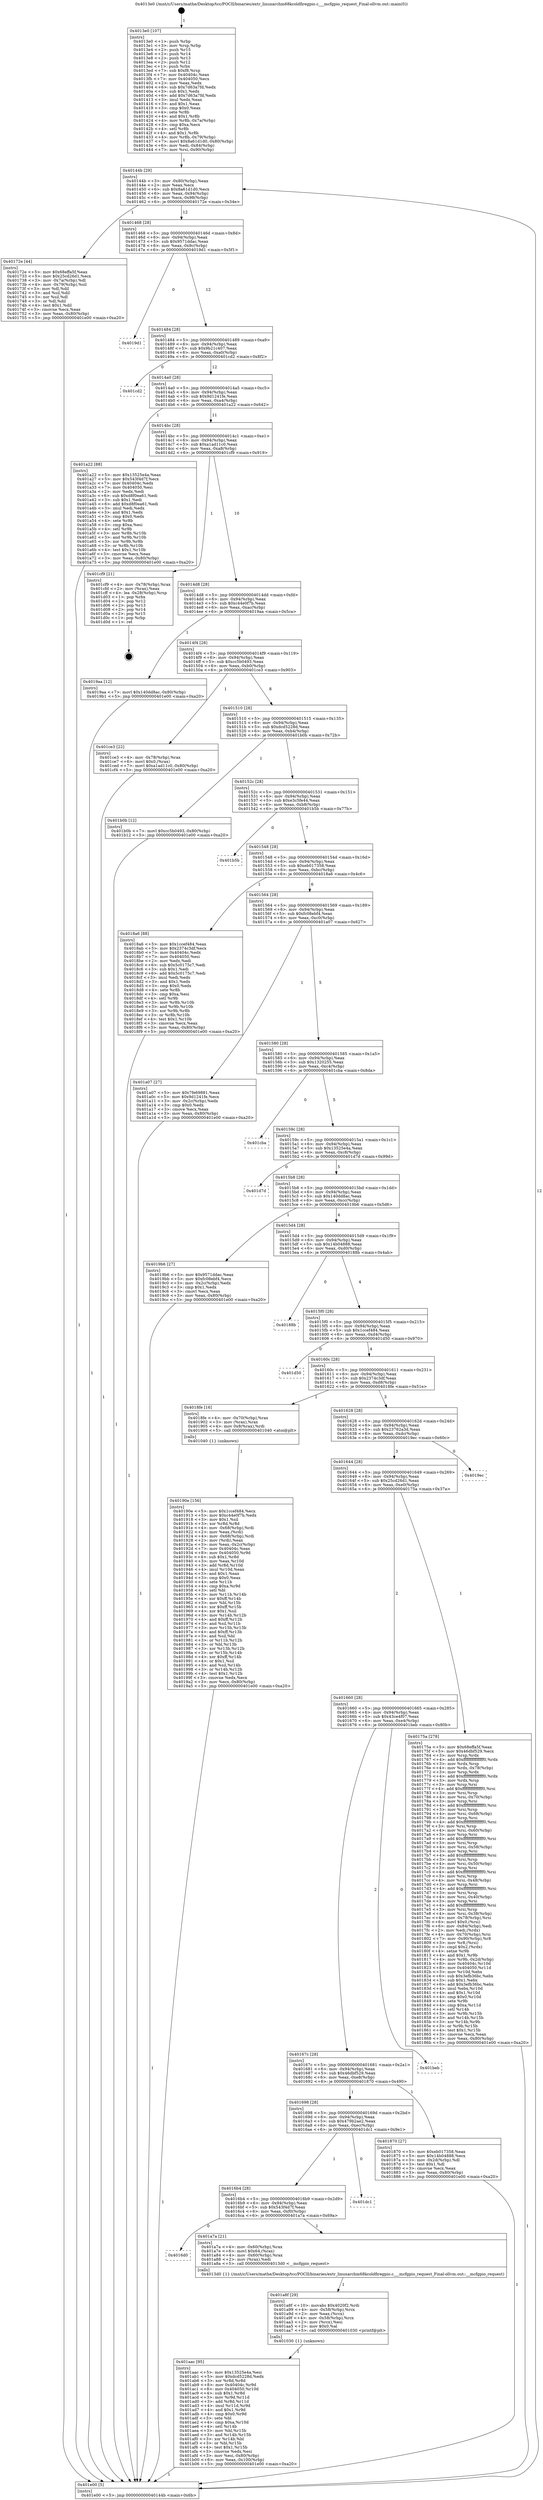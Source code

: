digraph "0x4013e0" {
  label = "0x4013e0 (/mnt/c/Users/mathe/Desktop/tcc/POCII/binaries/extr_linuxarchm68kcoldfiregpio.c___mcfgpio_request_Final-ollvm.out::main(0))"
  labelloc = "t"
  node[shape=record]

  Entry [label="",width=0.3,height=0.3,shape=circle,fillcolor=black,style=filled]
  "0x40144b" [label="{
     0x40144b [29]\l
     | [instrs]\l
     &nbsp;&nbsp;0x40144b \<+3\>: mov -0x80(%rbp),%eax\l
     &nbsp;&nbsp;0x40144e \<+2\>: mov %eax,%ecx\l
     &nbsp;&nbsp;0x401450 \<+6\>: sub $0x8a61d1d0,%ecx\l
     &nbsp;&nbsp;0x401456 \<+6\>: mov %eax,-0x94(%rbp)\l
     &nbsp;&nbsp;0x40145c \<+6\>: mov %ecx,-0x98(%rbp)\l
     &nbsp;&nbsp;0x401462 \<+6\>: je 000000000040172e \<main+0x34e\>\l
  }"]
  "0x40172e" [label="{
     0x40172e [44]\l
     | [instrs]\l
     &nbsp;&nbsp;0x40172e \<+5\>: mov $0x68effa5f,%eax\l
     &nbsp;&nbsp;0x401733 \<+5\>: mov $0x25cd26d1,%ecx\l
     &nbsp;&nbsp;0x401738 \<+3\>: mov -0x7a(%rbp),%dl\l
     &nbsp;&nbsp;0x40173b \<+4\>: mov -0x79(%rbp),%sil\l
     &nbsp;&nbsp;0x40173f \<+3\>: mov %dl,%dil\l
     &nbsp;&nbsp;0x401742 \<+3\>: and %sil,%dil\l
     &nbsp;&nbsp;0x401745 \<+3\>: xor %sil,%dl\l
     &nbsp;&nbsp;0x401748 \<+3\>: or %dl,%dil\l
     &nbsp;&nbsp;0x40174b \<+4\>: test $0x1,%dil\l
     &nbsp;&nbsp;0x40174f \<+3\>: cmovne %ecx,%eax\l
     &nbsp;&nbsp;0x401752 \<+3\>: mov %eax,-0x80(%rbp)\l
     &nbsp;&nbsp;0x401755 \<+5\>: jmp 0000000000401e00 \<main+0xa20\>\l
  }"]
  "0x401468" [label="{
     0x401468 [28]\l
     | [instrs]\l
     &nbsp;&nbsp;0x401468 \<+5\>: jmp 000000000040146d \<main+0x8d\>\l
     &nbsp;&nbsp;0x40146d \<+6\>: mov -0x94(%rbp),%eax\l
     &nbsp;&nbsp;0x401473 \<+5\>: sub $0x9571ddac,%eax\l
     &nbsp;&nbsp;0x401478 \<+6\>: mov %eax,-0x9c(%rbp)\l
     &nbsp;&nbsp;0x40147e \<+6\>: je 00000000004019d1 \<main+0x5f1\>\l
  }"]
  "0x401e00" [label="{
     0x401e00 [5]\l
     | [instrs]\l
     &nbsp;&nbsp;0x401e00 \<+5\>: jmp 000000000040144b \<main+0x6b\>\l
  }"]
  "0x4013e0" [label="{
     0x4013e0 [107]\l
     | [instrs]\l
     &nbsp;&nbsp;0x4013e0 \<+1\>: push %rbp\l
     &nbsp;&nbsp;0x4013e1 \<+3\>: mov %rsp,%rbp\l
     &nbsp;&nbsp;0x4013e4 \<+2\>: push %r15\l
     &nbsp;&nbsp;0x4013e6 \<+2\>: push %r14\l
     &nbsp;&nbsp;0x4013e8 \<+2\>: push %r13\l
     &nbsp;&nbsp;0x4013ea \<+2\>: push %r12\l
     &nbsp;&nbsp;0x4013ec \<+1\>: push %rbx\l
     &nbsp;&nbsp;0x4013ed \<+7\>: sub $0xf8,%rsp\l
     &nbsp;&nbsp;0x4013f4 \<+7\>: mov 0x40404c,%eax\l
     &nbsp;&nbsp;0x4013fb \<+7\>: mov 0x404050,%ecx\l
     &nbsp;&nbsp;0x401402 \<+2\>: mov %eax,%edx\l
     &nbsp;&nbsp;0x401404 \<+6\>: sub $0x7d63a7fd,%edx\l
     &nbsp;&nbsp;0x40140a \<+3\>: sub $0x1,%edx\l
     &nbsp;&nbsp;0x40140d \<+6\>: add $0x7d63a7fd,%edx\l
     &nbsp;&nbsp;0x401413 \<+3\>: imul %edx,%eax\l
     &nbsp;&nbsp;0x401416 \<+3\>: and $0x1,%eax\l
     &nbsp;&nbsp;0x401419 \<+3\>: cmp $0x0,%eax\l
     &nbsp;&nbsp;0x40141c \<+4\>: sete %r8b\l
     &nbsp;&nbsp;0x401420 \<+4\>: and $0x1,%r8b\l
     &nbsp;&nbsp;0x401424 \<+4\>: mov %r8b,-0x7a(%rbp)\l
     &nbsp;&nbsp;0x401428 \<+3\>: cmp $0xa,%ecx\l
     &nbsp;&nbsp;0x40142b \<+4\>: setl %r8b\l
     &nbsp;&nbsp;0x40142f \<+4\>: and $0x1,%r8b\l
     &nbsp;&nbsp;0x401433 \<+4\>: mov %r8b,-0x79(%rbp)\l
     &nbsp;&nbsp;0x401437 \<+7\>: movl $0x8a61d1d0,-0x80(%rbp)\l
     &nbsp;&nbsp;0x40143e \<+6\>: mov %edi,-0x84(%rbp)\l
     &nbsp;&nbsp;0x401444 \<+7\>: mov %rsi,-0x90(%rbp)\l
  }"]
  Exit [label="",width=0.3,height=0.3,shape=circle,fillcolor=black,style=filled,peripheries=2]
  "0x4019d1" [label="{
     0x4019d1\l
  }", style=dashed]
  "0x401484" [label="{
     0x401484 [28]\l
     | [instrs]\l
     &nbsp;&nbsp;0x401484 \<+5\>: jmp 0000000000401489 \<main+0xa9\>\l
     &nbsp;&nbsp;0x401489 \<+6\>: mov -0x94(%rbp),%eax\l
     &nbsp;&nbsp;0x40148f \<+5\>: sub $0x9b21c407,%eax\l
     &nbsp;&nbsp;0x401494 \<+6\>: mov %eax,-0xa0(%rbp)\l
     &nbsp;&nbsp;0x40149a \<+6\>: je 0000000000401cd2 \<main+0x8f2\>\l
  }"]
  "0x401aac" [label="{
     0x401aac [95]\l
     | [instrs]\l
     &nbsp;&nbsp;0x401aac \<+5\>: mov $0x13525e4a,%esi\l
     &nbsp;&nbsp;0x401ab1 \<+5\>: mov $0xdcd5228d,%edx\l
     &nbsp;&nbsp;0x401ab6 \<+3\>: xor %r8d,%r8d\l
     &nbsp;&nbsp;0x401ab9 \<+8\>: mov 0x40404c,%r9d\l
     &nbsp;&nbsp;0x401ac1 \<+8\>: mov 0x404050,%r10d\l
     &nbsp;&nbsp;0x401ac9 \<+4\>: sub $0x1,%r8d\l
     &nbsp;&nbsp;0x401acd \<+3\>: mov %r9d,%r11d\l
     &nbsp;&nbsp;0x401ad0 \<+3\>: add %r8d,%r11d\l
     &nbsp;&nbsp;0x401ad3 \<+4\>: imul %r11d,%r9d\l
     &nbsp;&nbsp;0x401ad7 \<+4\>: and $0x1,%r9d\l
     &nbsp;&nbsp;0x401adb \<+4\>: cmp $0x0,%r9d\l
     &nbsp;&nbsp;0x401adf \<+3\>: sete %bl\l
     &nbsp;&nbsp;0x401ae2 \<+4\>: cmp $0xa,%r10d\l
     &nbsp;&nbsp;0x401ae6 \<+4\>: setl %r14b\l
     &nbsp;&nbsp;0x401aea \<+3\>: mov %bl,%r15b\l
     &nbsp;&nbsp;0x401aed \<+3\>: and %r14b,%r15b\l
     &nbsp;&nbsp;0x401af0 \<+3\>: xor %r14b,%bl\l
     &nbsp;&nbsp;0x401af3 \<+3\>: or %bl,%r15b\l
     &nbsp;&nbsp;0x401af6 \<+4\>: test $0x1,%r15b\l
     &nbsp;&nbsp;0x401afa \<+3\>: cmovne %edx,%esi\l
     &nbsp;&nbsp;0x401afd \<+3\>: mov %esi,-0x80(%rbp)\l
     &nbsp;&nbsp;0x401b00 \<+6\>: mov %eax,-0x100(%rbp)\l
     &nbsp;&nbsp;0x401b06 \<+5\>: jmp 0000000000401e00 \<main+0xa20\>\l
  }"]
  "0x401cd2" [label="{
     0x401cd2\l
  }", style=dashed]
  "0x4014a0" [label="{
     0x4014a0 [28]\l
     | [instrs]\l
     &nbsp;&nbsp;0x4014a0 \<+5\>: jmp 00000000004014a5 \<main+0xc5\>\l
     &nbsp;&nbsp;0x4014a5 \<+6\>: mov -0x94(%rbp),%eax\l
     &nbsp;&nbsp;0x4014ab \<+5\>: sub $0x9d1241fe,%eax\l
     &nbsp;&nbsp;0x4014b0 \<+6\>: mov %eax,-0xa4(%rbp)\l
     &nbsp;&nbsp;0x4014b6 \<+6\>: je 0000000000401a22 \<main+0x642\>\l
  }"]
  "0x401a8f" [label="{
     0x401a8f [29]\l
     | [instrs]\l
     &nbsp;&nbsp;0x401a8f \<+10\>: movabs $0x4020f2,%rdi\l
     &nbsp;&nbsp;0x401a99 \<+4\>: mov -0x58(%rbp),%rcx\l
     &nbsp;&nbsp;0x401a9d \<+2\>: mov %eax,(%rcx)\l
     &nbsp;&nbsp;0x401a9f \<+4\>: mov -0x58(%rbp),%rcx\l
     &nbsp;&nbsp;0x401aa3 \<+2\>: mov (%rcx),%esi\l
     &nbsp;&nbsp;0x401aa5 \<+2\>: mov $0x0,%al\l
     &nbsp;&nbsp;0x401aa7 \<+5\>: call 0000000000401030 \<printf@plt\>\l
     | [calls]\l
     &nbsp;&nbsp;0x401030 \{1\} (unknown)\l
  }"]
  "0x401a22" [label="{
     0x401a22 [88]\l
     | [instrs]\l
     &nbsp;&nbsp;0x401a22 \<+5\>: mov $0x13525e4a,%eax\l
     &nbsp;&nbsp;0x401a27 \<+5\>: mov $0x543f4d7f,%ecx\l
     &nbsp;&nbsp;0x401a2c \<+7\>: mov 0x40404c,%edx\l
     &nbsp;&nbsp;0x401a33 \<+7\>: mov 0x404050,%esi\l
     &nbsp;&nbsp;0x401a3a \<+2\>: mov %edx,%edi\l
     &nbsp;&nbsp;0x401a3c \<+6\>: sub $0xd8f0ea61,%edi\l
     &nbsp;&nbsp;0x401a42 \<+3\>: sub $0x1,%edi\l
     &nbsp;&nbsp;0x401a45 \<+6\>: add $0xd8f0ea61,%edi\l
     &nbsp;&nbsp;0x401a4b \<+3\>: imul %edi,%edx\l
     &nbsp;&nbsp;0x401a4e \<+3\>: and $0x1,%edx\l
     &nbsp;&nbsp;0x401a51 \<+3\>: cmp $0x0,%edx\l
     &nbsp;&nbsp;0x401a54 \<+4\>: sete %r8b\l
     &nbsp;&nbsp;0x401a58 \<+3\>: cmp $0xa,%esi\l
     &nbsp;&nbsp;0x401a5b \<+4\>: setl %r9b\l
     &nbsp;&nbsp;0x401a5f \<+3\>: mov %r8b,%r10b\l
     &nbsp;&nbsp;0x401a62 \<+3\>: and %r9b,%r10b\l
     &nbsp;&nbsp;0x401a65 \<+3\>: xor %r9b,%r8b\l
     &nbsp;&nbsp;0x401a68 \<+3\>: or %r8b,%r10b\l
     &nbsp;&nbsp;0x401a6b \<+4\>: test $0x1,%r10b\l
     &nbsp;&nbsp;0x401a6f \<+3\>: cmovne %ecx,%eax\l
     &nbsp;&nbsp;0x401a72 \<+3\>: mov %eax,-0x80(%rbp)\l
     &nbsp;&nbsp;0x401a75 \<+5\>: jmp 0000000000401e00 \<main+0xa20\>\l
  }"]
  "0x4014bc" [label="{
     0x4014bc [28]\l
     | [instrs]\l
     &nbsp;&nbsp;0x4014bc \<+5\>: jmp 00000000004014c1 \<main+0xe1\>\l
     &nbsp;&nbsp;0x4014c1 \<+6\>: mov -0x94(%rbp),%eax\l
     &nbsp;&nbsp;0x4014c7 \<+5\>: sub $0xa1ad11c0,%eax\l
     &nbsp;&nbsp;0x4014cc \<+6\>: mov %eax,-0xa8(%rbp)\l
     &nbsp;&nbsp;0x4014d2 \<+6\>: je 0000000000401cf9 \<main+0x919\>\l
  }"]
  "0x4016d0" [label="{
     0x4016d0\l
  }", style=dashed]
  "0x401cf9" [label="{
     0x401cf9 [21]\l
     | [instrs]\l
     &nbsp;&nbsp;0x401cf9 \<+4\>: mov -0x78(%rbp),%rax\l
     &nbsp;&nbsp;0x401cfd \<+2\>: mov (%rax),%eax\l
     &nbsp;&nbsp;0x401cff \<+4\>: lea -0x28(%rbp),%rsp\l
     &nbsp;&nbsp;0x401d03 \<+1\>: pop %rbx\l
     &nbsp;&nbsp;0x401d04 \<+2\>: pop %r12\l
     &nbsp;&nbsp;0x401d06 \<+2\>: pop %r13\l
     &nbsp;&nbsp;0x401d08 \<+2\>: pop %r14\l
     &nbsp;&nbsp;0x401d0a \<+2\>: pop %r15\l
     &nbsp;&nbsp;0x401d0c \<+1\>: pop %rbp\l
     &nbsp;&nbsp;0x401d0d \<+1\>: ret\l
  }"]
  "0x4014d8" [label="{
     0x4014d8 [28]\l
     | [instrs]\l
     &nbsp;&nbsp;0x4014d8 \<+5\>: jmp 00000000004014dd \<main+0xfd\>\l
     &nbsp;&nbsp;0x4014dd \<+6\>: mov -0x94(%rbp),%eax\l
     &nbsp;&nbsp;0x4014e3 \<+5\>: sub $0xc44e0f7b,%eax\l
     &nbsp;&nbsp;0x4014e8 \<+6\>: mov %eax,-0xac(%rbp)\l
     &nbsp;&nbsp;0x4014ee \<+6\>: je 00000000004019aa \<main+0x5ca\>\l
  }"]
  "0x401a7a" [label="{
     0x401a7a [21]\l
     | [instrs]\l
     &nbsp;&nbsp;0x401a7a \<+4\>: mov -0x60(%rbp),%rax\l
     &nbsp;&nbsp;0x401a7e \<+6\>: movl $0x64,(%rax)\l
     &nbsp;&nbsp;0x401a84 \<+4\>: mov -0x60(%rbp),%rax\l
     &nbsp;&nbsp;0x401a88 \<+2\>: mov (%rax),%edi\l
     &nbsp;&nbsp;0x401a8a \<+5\>: call 00000000004013d0 \<__mcfgpio_request\>\l
     | [calls]\l
     &nbsp;&nbsp;0x4013d0 \{1\} (/mnt/c/Users/mathe/Desktop/tcc/POCII/binaries/extr_linuxarchm68kcoldfiregpio.c___mcfgpio_request_Final-ollvm.out::__mcfgpio_request)\l
  }"]
  "0x4019aa" [label="{
     0x4019aa [12]\l
     | [instrs]\l
     &nbsp;&nbsp;0x4019aa \<+7\>: movl $0x140dd8ac,-0x80(%rbp)\l
     &nbsp;&nbsp;0x4019b1 \<+5\>: jmp 0000000000401e00 \<main+0xa20\>\l
  }"]
  "0x4014f4" [label="{
     0x4014f4 [28]\l
     | [instrs]\l
     &nbsp;&nbsp;0x4014f4 \<+5\>: jmp 00000000004014f9 \<main+0x119\>\l
     &nbsp;&nbsp;0x4014f9 \<+6\>: mov -0x94(%rbp),%eax\l
     &nbsp;&nbsp;0x4014ff \<+5\>: sub $0xcc5b0493,%eax\l
     &nbsp;&nbsp;0x401504 \<+6\>: mov %eax,-0xb0(%rbp)\l
     &nbsp;&nbsp;0x40150a \<+6\>: je 0000000000401ce3 \<main+0x903\>\l
  }"]
  "0x4016b4" [label="{
     0x4016b4 [28]\l
     | [instrs]\l
     &nbsp;&nbsp;0x4016b4 \<+5\>: jmp 00000000004016b9 \<main+0x2d9\>\l
     &nbsp;&nbsp;0x4016b9 \<+6\>: mov -0x94(%rbp),%eax\l
     &nbsp;&nbsp;0x4016bf \<+5\>: sub $0x543f4d7f,%eax\l
     &nbsp;&nbsp;0x4016c4 \<+6\>: mov %eax,-0xf0(%rbp)\l
     &nbsp;&nbsp;0x4016ca \<+6\>: je 0000000000401a7a \<main+0x69a\>\l
  }"]
  "0x401ce3" [label="{
     0x401ce3 [22]\l
     | [instrs]\l
     &nbsp;&nbsp;0x401ce3 \<+4\>: mov -0x78(%rbp),%rax\l
     &nbsp;&nbsp;0x401ce7 \<+6\>: movl $0x0,(%rax)\l
     &nbsp;&nbsp;0x401ced \<+7\>: movl $0xa1ad11c0,-0x80(%rbp)\l
     &nbsp;&nbsp;0x401cf4 \<+5\>: jmp 0000000000401e00 \<main+0xa20\>\l
  }"]
  "0x401510" [label="{
     0x401510 [28]\l
     | [instrs]\l
     &nbsp;&nbsp;0x401510 \<+5\>: jmp 0000000000401515 \<main+0x135\>\l
     &nbsp;&nbsp;0x401515 \<+6\>: mov -0x94(%rbp),%eax\l
     &nbsp;&nbsp;0x40151b \<+5\>: sub $0xdcd5228d,%eax\l
     &nbsp;&nbsp;0x401520 \<+6\>: mov %eax,-0xb4(%rbp)\l
     &nbsp;&nbsp;0x401526 \<+6\>: je 0000000000401b0b \<main+0x72b\>\l
  }"]
  "0x401dc1" [label="{
     0x401dc1\l
  }", style=dashed]
  "0x401b0b" [label="{
     0x401b0b [12]\l
     | [instrs]\l
     &nbsp;&nbsp;0x401b0b \<+7\>: movl $0xcc5b0493,-0x80(%rbp)\l
     &nbsp;&nbsp;0x401b12 \<+5\>: jmp 0000000000401e00 \<main+0xa20\>\l
  }"]
  "0x40152c" [label="{
     0x40152c [28]\l
     | [instrs]\l
     &nbsp;&nbsp;0x40152c \<+5\>: jmp 0000000000401531 \<main+0x151\>\l
     &nbsp;&nbsp;0x401531 \<+6\>: mov -0x94(%rbp),%eax\l
     &nbsp;&nbsp;0x401537 \<+5\>: sub $0xe3c5fe44,%eax\l
     &nbsp;&nbsp;0x40153c \<+6\>: mov %eax,-0xb8(%rbp)\l
     &nbsp;&nbsp;0x401542 \<+6\>: je 0000000000401b5b \<main+0x77b\>\l
  }"]
  "0x40190e" [label="{
     0x40190e [156]\l
     | [instrs]\l
     &nbsp;&nbsp;0x40190e \<+5\>: mov $0x1ccef484,%ecx\l
     &nbsp;&nbsp;0x401913 \<+5\>: mov $0xc44e0f7b,%edx\l
     &nbsp;&nbsp;0x401918 \<+3\>: mov $0x1,%sil\l
     &nbsp;&nbsp;0x40191b \<+3\>: xor %r8d,%r8d\l
     &nbsp;&nbsp;0x40191e \<+4\>: mov -0x68(%rbp),%rdi\l
     &nbsp;&nbsp;0x401922 \<+2\>: mov %eax,(%rdi)\l
     &nbsp;&nbsp;0x401924 \<+4\>: mov -0x68(%rbp),%rdi\l
     &nbsp;&nbsp;0x401928 \<+2\>: mov (%rdi),%eax\l
     &nbsp;&nbsp;0x40192a \<+3\>: mov %eax,-0x2c(%rbp)\l
     &nbsp;&nbsp;0x40192d \<+7\>: mov 0x40404c,%eax\l
     &nbsp;&nbsp;0x401934 \<+8\>: mov 0x404050,%r9d\l
     &nbsp;&nbsp;0x40193c \<+4\>: sub $0x1,%r8d\l
     &nbsp;&nbsp;0x401940 \<+3\>: mov %eax,%r10d\l
     &nbsp;&nbsp;0x401943 \<+3\>: add %r8d,%r10d\l
     &nbsp;&nbsp;0x401946 \<+4\>: imul %r10d,%eax\l
     &nbsp;&nbsp;0x40194a \<+3\>: and $0x1,%eax\l
     &nbsp;&nbsp;0x40194d \<+3\>: cmp $0x0,%eax\l
     &nbsp;&nbsp;0x401950 \<+4\>: sete %r11b\l
     &nbsp;&nbsp;0x401954 \<+4\>: cmp $0xa,%r9d\l
     &nbsp;&nbsp;0x401958 \<+3\>: setl %bl\l
     &nbsp;&nbsp;0x40195b \<+3\>: mov %r11b,%r14b\l
     &nbsp;&nbsp;0x40195e \<+4\>: xor $0xff,%r14b\l
     &nbsp;&nbsp;0x401962 \<+3\>: mov %bl,%r15b\l
     &nbsp;&nbsp;0x401965 \<+4\>: xor $0xff,%r15b\l
     &nbsp;&nbsp;0x401969 \<+4\>: xor $0x1,%sil\l
     &nbsp;&nbsp;0x40196d \<+3\>: mov %r14b,%r12b\l
     &nbsp;&nbsp;0x401970 \<+4\>: and $0xff,%r12b\l
     &nbsp;&nbsp;0x401974 \<+3\>: and %sil,%r11b\l
     &nbsp;&nbsp;0x401977 \<+3\>: mov %r15b,%r13b\l
     &nbsp;&nbsp;0x40197a \<+4\>: and $0xff,%r13b\l
     &nbsp;&nbsp;0x40197e \<+3\>: and %sil,%bl\l
     &nbsp;&nbsp;0x401981 \<+3\>: or %r11b,%r12b\l
     &nbsp;&nbsp;0x401984 \<+3\>: or %bl,%r13b\l
     &nbsp;&nbsp;0x401987 \<+3\>: xor %r13b,%r12b\l
     &nbsp;&nbsp;0x40198a \<+3\>: or %r15b,%r14b\l
     &nbsp;&nbsp;0x40198d \<+4\>: xor $0xff,%r14b\l
     &nbsp;&nbsp;0x401991 \<+4\>: or $0x1,%sil\l
     &nbsp;&nbsp;0x401995 \<+3\>: and %sil,%r14b\l
     &nbsp;&nbsp;0x401998 \<+3\>: or %r14b,%r12b\l
     &nbsp;&nbsp;0x40199b \<+4\>: test $0x1,%r12b\l
     &nbsp;&nbsp;0x40199f \<+3\>: cmovne %edx,%ecx\l
     &nbsp;&nbsp;0x4019a2 \<+3\>: mov %ecx,-0x80(%rbp)\l
     &nbsp;&nbsp;0x4019a5 \<+5\>: jmp 0000000000401e00 \<main+0xa20\>\l
  }"]
  "0x401b5b" [label="{
     0x401b5b\l
  }", style=dashed]
  "0x401548" [label="{
     0x401548 [28]\l
     | [instrs]\l
     &nbsp;&nbsp;0x401548 \<+5\>: jmp 000000000040154d \<main+0x16d\>\l
     &nbsp;&nbsp;0x40154d \<+6\>: mov -0x94(%rbp),%eax\l
     &nbsp;&nbsp;0x401553 \<+5\>: sub $0xeb017358,%eax\l
     &nbsp;&nbsp;0x401558 \<+6\>: mov %eax,-0xbc(%rbp)\l
     &nbsp;&nbsp;0x40155e \<+6\>: je 00000000004018a6 \<main+0x4c6\>\l
  }"]
  "0x401698" [label="{
     0x401698 [28]\l
     | [instrs]\l
     &nbsp;&nbsp;0x401698 \<+5\>: jmp 000000000040169d \<main+0x2bd\>\l
     &nbsp;&nbsp;0x40169d \<+6\>: mov -0x94(%rbp),%eax\l
     &nbsp;&nbsp;0x4016a3 \<+5\>: sub $0x479b2ae2,%eax\l
     &nbsp;&nbsp;0x4016a8 \<+6\>: mov %eax,-0xec(%rbp)\l
     &nbsp;&nbsp;0x4016ae \<+6\>: je 0000000000401dc1 \<main+0x9e1\>\l
  }"]
  "0x4018a6" [label="{
     0x4018a6 [88]\l
     | [instrs]\l
     &nbsp;&nbsp;0x4018a6 \<+5\>: mov $0x1ccef484,%eax\l
     &nbsp;&nbsp;0x4018ab \<+5\>: mov $0x2374c3df,%ecx\l
     &nbsp;&nbsp;0x4018b0 \<+7\>: mov 0x40404c,%edx\l
     &nbsp;&nbsp;0x4018b7 \<+7\>: mov 0x404050,%esi\l
     &nbsp;&nbsp;0x4018be \<+2\>: mov %edx,%edi\l
     &nbsp;&nbsp;0x4018c0 \<+6\>: sub $0x5c0175c7,%edi\l
     &nbsp;&nbsp;0x4018c6 \<+3\>: sub $0x1,%edi\l
     &nbsp;&nbsp;0x4018c9 \<+6\>: add $0x5c0175c7,%edi\l
     &nbsp;&nbsp;0x4018cf \<+3\>: imul %edi,%edx\l
     &nbsp;&nbsp;0x4018d2 \<+3\>: and $0x1,%edx\l
     &nbsp;&nbsp;0x4018d5 \<+3\>: cmp $0x0,%edx\l
     &nbsp;&nbsp;0x4018d8 \<+4\>: sete %r8b\l
     &nbsp;&nbsp;0x4018dc \<+3\>: cmp $0xa,%esi\l
     &nbsp;&nbsp;0x4018df \<+4\>: setl %r9b\l
     &nbsp;&nbsp;0x4018e3 \<+3\>: mov %r8b,%r10b\l
     &nbsp;&nbsp;0x4018e6 \<+3\>: and %r9b,%r10b\l
     &nbsp;&nbsp;0x4018e9 \<+3\>: xor %r9b,%r8b\l
     &nbsp;&nbsp;0x4018ec \<+3\>: or %r8b,%r10b\l
     &nbsp;&nbsp;0x4018ef \<+4\>: test $0x1,%r10b\l
     &nbsp;&nbsp;0x4018f3 \<+3\>: cmovne %ecx,%eax\l
     &nbsp;&nbsp;0x4018f6 \<+3\>: mov %eax,-0x80(%rbp)\l
     &nbsp;&nbsp;0x4018f9 \<+5\>: jmp 0000000000401e00 \<main+0xa20\>\l
  }"]
  "0x401564" [label="{
     0x401564 [28]\l
     | [instrs]\l
     &nbsp;&nbsp;0x401564 \<+5\>: jmp 0000000000401569 \<main+0x189\>\l
     &nbsp;&nbsp;0x401569 \<+6\>: mov -0x94(%rbp),%eax\l
     &nbsp;&nbsp;0x40156f \<+5\>: sub $0xfc08ebf4,%eax\l
     &nbsp;&nbsp;0x401574 \<+6\>: mov %eax,-0xc0(%rbp)\l
     &nbsp;&nbsp;0x40157a \<+6\>: je 0000000000401a07 \<main+0x627\>\l
  }"]
  "0x401870" [label="{
     0x401870 [27]\l
     | [instrs]\l
     &nbsp;&nbsp;0x401870 \<+5\>: mov $0xeb017358,%eax\l
     &nbsp;&nbsp;0x401875 \<+5\>: mov $0x14b04888,%ecx\l
     &nbsp;&nbsp;0x40187a \<+3\>: mov -0x2d(%rbp),%dl\l
     &nbsp;&nbsp;0x40187d \<+3\>: test $0x1,%dl\l
     &nbsp;&nbsp;0x401880 \<+3\>: cmovne %ecx,%eax\l
     &nbsp;&nbsp;0x401883 \<+3\>: mov %eax,-0x80(%rbp)\l
     &nbsp;&nbsp;0x401886 \<+5\>: jmp 0000000000401e00 \<main+0xa20\>\l
  }"]
  "0x401a07" [label="{
     0x401a07 [27]\l
     | [instrs]\l
     &nbsp;&nbsp;0x401a07 \<+5\>: mov $0x7fe69881,%eax\l
     &nbsp;&nbsp;0x401a0c \<+5\>: mov $0x9d1241fe,%ecx\l
     &nbsp;&nbsp;0x401a11 \<+3\>: mov -0x2c(%rbp),%edx\l
     &nbsp;&nbsp;0x401a14 \<+3\>: cmp $0x0,%edx\l
     &nbsp;&nbsp;0x401a17 \<+3\>: cmove %ecx,%eax\l
     &nbsp;&nbsp;0x401a1a \<+3\>: mov %eax,-0x80(%rbp)\l
     &nbsp;&nbsp;0x401a1d \<+5\>: jmp 0000000000401e00 \<main+0xa20\>\l
  }"]
  "0x401580" [label="{
     0x401580 [28]\l
     | [instrs]\l
     &nbsp;&nbsp;0x401580 \<+5\>: jmp 0000000000401585 \<main+0x1a5\>\l
     &nbsp;&nbsp;0x401585 \<+6\>: mov -0x94(%rbp),%eax\l
     &nbsp;&nbsp;0x40158b \<+5\>: sub $0x1320255,%eax\l
     &nbsp;&nbsp;0x401590 \<+6\>: mov %eax,-0xc4(%rbp)\l
     &nbsp;&nbsp;0x401596 \<+6\>: je 0000000000401cba \<main+0x8da\>\l
  }"]
  "0x40167c" [label="{
     0x40167c [28]\l
     | [instrs]\l
     &nbsp;&nbsp;0x40167c \<+5\>: jmp 0000000000401681 \<main+0x2a1\>\l
     &nbsp;&nbsp;0x401681 \<+6\>: mov -0x94(%rbp),%eax\l
     &nbsp;&nbsp;0x401687 \<+5\>: sub $0x46dbf529,%eax\l
     &nbsp;&nbsp;0x40168c \<+6\>: mov %eax,-0xe8(%rbp)\l
     &nbsp;&nbsp;0x401692 \<+6\>: je 0000000000401870 \<main+0x490\>\l
  }"]
  "0x401cba" [label="{
     0x401cba\l
  }", style=dashed]
  "0x40159c" [label="{
     0x40159c [28]\l
     | [instrs]\l
     &nbsp;&nbsp;0x40159c \<+5\>: jmp 00000000004015a1 \<main+0x1c1\>\l
     &nbsp;&nbsp;0x4015a1 \<+6\>: mov -0x94(%rbp),%eax\l
     &nbsp;&nbsp;0x4015a7 \<+5\>: sub $0x13525e4a,%eax\l
     &nbsp;&nbsp;0x4015ac \<+6\>: mov %eax,-0xc8(%rbp)\l
     &nbsp;&nbsp;0x4015b2 \<+6\>: je 0000000000401d7d \<main+0x99d\>\l
  }"]
  "0x401beb" [label="{
     0x401beb\l
  }", style=dashed]
  "0x401d7d" [label="{
     0x401d7d\l
  }", style=dashed]
  "0x4015b8" [label="{
     0x4015b8 [28]\l
     | [instrs]\l
     &nbsp;&nbsp;0x4015b8 \<+5\>: jmp 00000000004015bd \<main+0x1dd\>\l
     &nbsp;&nbsp;0x4015bd \<+6\>: mov -0x94(%rbp),%eax\l
     &nbsp;&nbsp;0x4015c3 \<+5\>: sub $0x140dd8ac,%eax\l
     &nbsp;&nbsp;0x4015c8 \<+6\>: mov %eax,-0xcc(%rbp)\l
     &nbsp;&nbsp;0x4015ce \<+6\>: je 00000000004019b6 \<main+0x5d6\>\l
  }"]
  "0x401660" [label="{
     0x401660 [28]\l
     | [instrs]\l
     &nbsp;&nbsp;0x401660 \<+5\>: jmp 0000000000401665 \<main+0x285\>\l
     &nbsp;&nbsp;0x401665 \<+6\>: mov -0x94(%rbp),%eax\l
     &nbsp;&nbsp;0x40166b \<+5\>: sub $0x43ce4f07,%eax\l
     &nbsp;&nbsp;0x401670 \<+6\>: mov %eax,-0xe4(%rbp)\l
     &nbsp;&nbsp;0x401676 \<+6\>: je 0000000000401beb \<main+0x80b\>\l
  }"]
  "0x4019b6" [label="{
     0x4019b6 [27]\l
     | [instrs]\l
     &nbsp;&nbsp;0x4019b6 \<+5\>: mov $0x9571ddac,%eax\l
     &nbsp;&nbsp;0x4019bb \<+5\>: mov $0xfc08ebf4,%ecx\l
     &nbsp;&nbsp;0x4019c0 \<+3\>: mov -0x2c(%rbp),%edx\l
     &nbsp;&nbsp;0x4019c3 \<+3\>: cmp $0x1,%edx\l
     &nbsp;&nbsp;0x4019c6 \<+3\>: cmovl %ecx,%eax\l
     &nbsp;&nbsp;0x4019c9 \<+3\>: mov %eax,-0x80(%rbp)\l
     &nbsp;&nbsp;0x4019cc \<+5\>: jmp 0000000000401e00 \<main+0xa20\>\l
  }"]
  "0x4015d4" [label="{
     0x4015d4 [28]\l
     | [instrs]\l
     &nbsp;&nbsp;0x4015d4 \<+5\>: jmp 00000000004015d9 \<main+0x1f9\>\l
     &nbsp;&nbsp;0x4015d9 \<+6\>: mov -0x94(%rbp),%eax\l
     &nbsp;&nbsp;0x4015df \<+5\>: sub $0x14b04888,%eax\l
     &nbsp;&nbsp;0x4015e4 \<+6\>: mov %eax,-0xd0(%rbp)\l
     &nbsp;&nbsp;0x4015ea \<+6\>: je 000000000040188b \<main+0x4ab\>\l
  }"]
  "0x40175a" [label="{
     0x40175a [278]\l
     | [instrs]\l
     &nbsp;&nbsp;0x40175a \<+5\>: mov $0x68effa5f,%eax\l
     &nbsp;&nbsp;0x40175f \<+5\>: mov $0x46dbf529,%ecx\l
     &nbsp;&nbsp;0x401764 \<+3\>: mov %rsp,%rdx\l
     &nbsp;&nbsp;0x401767 \<+4\>: add $0xfffffffffffffff0,%rdx\l
     &nbsp;&nbsp;0x40176b \<+3\>: mov %rdx,%rsp\l
     &nbsp;&nbsp;0x40176e \<+4\>: mov %rdx,-0x78(%rbp)\l
     &nbsp;&nbsp;0x401772 \<+3\>: mov %rsp,%rdx\l
     &nbsp;&nbsp;0x401775 \<+4\>: add $0xfffffffffffffff0,%rdx\l
     &nbsp;&nbsp;0x401779 \<+3\>: mov %rdx,%rsp\l
     &nbsp;&nbsp;0x40177c \<+3\>: mov %rsp,%rsi\l
     &nbsp;&nbsp;0x40177f \<+4\>: add $0xfffffffffffffff0,%rsi\l
     &nbsp;&nbsp;0x401783 \<+3\>: mov %rsi,%rsp\l
     &nbsp;&nbsp;0x401786 \<+4\>: mov %rsi,-0x70(%rbp)\l
     &nbsp;&nbsp;0x40178a \<+3\>: mov %rsp,%rsi\l
     &nbsp;&nbsp;0x40178d \<+4\>: add $0xfffffffffffffff0,%rsi\l
     &nbsp;&nbsp;0x401791 \<+3\>: mov %rsi,%rsp\l
     &nbsp;&nbsp;0x401794 \<+4\>: mov %rsi,-0x68(%rbp)\l
     &nbsp;&nbsp;0x401798 \<+3\>: mov %rsp,%rsi\l
     &nbsp;&nbsp;0x40179b \<+4\>: add $0xfffffffffffffff0,%rsi\l
     &nbsp;&nbsp;0x40179f \<+3\>: mov %rsi,%rsp\l
     &nbsp;&nbsp;0x4017a2 \<+4\>: mov %rsi,-0x60(%rbp)\l
     &nbsp;&nbsp;0x4017a6 \<+3\>: mov %rsp,%rsi\l
     &nbsp;&nbsp;0x4017a9 \<+4\>: add $0xfffffffffffffff0,%rsi\l
     &nbsp;&nbsp;0x4017ad \<+3\>: mov %rsi,%rsp\l
     &nbsp;&nbsp;0x4017b0 \<+4\>: mov %rsi,-0x58(%rbp)\l
     &nbsp;&nbsp;0x4017b4 \<+3\>: mov %rsp,%rsi\l
     &nbsp;&nbsp;0x4017b7 \<+4\>: add $0xfffffffffffffff0,%rsi\l
     &nbsp;&nbsp;0x4017bb \<+3\>: mov %rsi,%rsp\l
     &nbsp;&nbsp;0x4017be \<+4\>: mov %rsi,-0x50(%rbp)\l
     &nbsp;&nbsp;0x4017c2 \<+3\>: mov %rsp,%rsi\l
     &nbsp;&nbsp;0x4017c5 \<+4\>: add $0xfffffffffffffff0,%rsi\l
     &nbsp;&nbsp;0x4017c9 \<+3\>: mov %rsi,%rsp\l
     &nbsp;&nbsp;0x4017cc \<+4\>: mov %rsi,-0x48(%rbp)\l
     &nbsp;&nbsp;0x4017d0 \<+3\>: mov %rsp,%rsi\l
     &nbsp;&nbsp;0x4017d3 \<+4\>: add $0xfffffffffffffff0,%rsi\l
     &nbsp;&nbsp;0x4017d7 \<+3\>: mov %rsi,%rsp\l
     &nbsp;&nbsp;0x4017da \<+4\>: mov %rsi,-0x40(%rbp)\l
     &nbsp;&nbsp;0x4017de \<+3\>: mov %rsp,%rsi\l
     &nbsp;&nbsp;0x4017e1 \<+4\>: add $0xfffffffffffffff0,%rsi\l
     &nbsp;&nbsp;0x4017e5 \<+3\>: mov %rsi,%rsp\l
     &nbsp;&nbsp;0x4017e8 \<+4\>: mov %rsi,-0x38(%rbp)\l
     &nbsp;&nbsp;0x4017ec \<+4\>: mov -0x78(%rbp),%rsi\l
     &nbsp;&nbsp;0x4017f0 \<+6\>: movl $0x0,(%rsi)\l
     &nbsp;&nbsp;0x4017f6 \<+6\>: mov -0x84(%rbp),%edi\l
     &nbsp;&nbsp;0x4017fc \<+2\>: mov %edi,(%rdx)\l
     &nbsp;&nbsp;0x4017fe \<+4\>: mov -0x70(%rbp),%rsi\l
     &nbsp;&nbsp;0x401802 \<+7\>: mov -0x90(%rbp),%r8\l
     &nbsp;&nbsp;0x401809 \<+3\>: mov %r8,(%rsi)\l
     &nbsp;&nbsp;0x40180c \<+3\>: cmpl $0x2,(%rdx)\l
     &nbsp;&nbsp;0x40180f \<+4\>: setne %r9b\l
     &nbsp;&nbsp;0x401813 \<+4\>: and $0x1,%r9b\l
     &nbsp;&nbsp;0x401817 \<+4\>: mov %r9b,-0x2d(%rbp)\l
     &nbsp;&nbsp;0x40181b \<+8\>: mov 0x40404c,%r10d\l
     &nbsp;&nbsp;0x401823 \<+8\>: mov 0x404050,%r11d\l
     &nbsp;&nbsp;0x40182b \<+3\>: mov %r10d,%ebx\l
     &nbsp;&nbsp;0x40182e \<+6\>: sub $0x3efb36bc,%ebx\l
     &nbsp;&nbsp;0x401834 \<+3\>: sub $0x1,%ebx\l
     &nbsp;&nbsp;0x401837 \<+6\>: add $0x3efb36bc,%ebx\l
     &nbsp;&nbsp;0x40183d \<+4\>: imul %ebx,%r10d\l
     &nbsp;&nbsp;0x401841 \<+4\>: and $0x1,%r10d\l
     &nbsp;&nbsp;0x401845 \<+4\>: cmp $0x0,%r10d\l
     &nbsp;&nbsp;0x401849 \<+4\>: sete %r9b\l
     &nbsp;&nbsp;0x40184d \<+4\>: cmp $0xa,%r11d\l
     &nbsp;&nbsp;0x401851 \<+4\>: setl %r14b\l
     &nbsp;&nbsp;0x401855 \<+3\>: mov %r9b,%r15b\l
     &nbsp;&nbsp;0x401858 \<+3\>: and %r14b,%r15b\l
     &nbsp;&nbsp;0x40185b \<+3\>: xor %r14b,%r9b\l
     &nbsp;&nbsp;0x40185e \<+3\>: or %r9b,%r15b\l
     &nbsp;&nbsp;0x401861 \<+4\>: test $0x1,%r15b\l
     &nbsp;&nbsp;0x401865 \<+3\>: cmovne %ecx,%eax\l
     &nbsp;&nbsp;0x401868 \<+3\>: mov %eax,-0x80(%rbp)\l
     &nbsp;&nbsp;0x40186b \<+5\>: jmp 0000000000401e00 \<main+0xa20\>\l
  }"]
  "0x40188b" [label="{
     0x40188b\l
  }", style=dashed]
  "0x4015f0" [label="{
     0x4015f0 [28]\l
     | [instrs]\l
     &nbsp;&nbsp;0x4015f0 \<+5\>: jmp 00000000004015f5 \<main+0x215\>\l
     &nbsp;&nbsp;0x4015f5 \<+6\>: mov -0x94(%rbp),%eax\l
     &nbsp;&nbsp;0x4015fb \<+5\>: sub $0x1ccef484,%eax\l
     &nbsp;&nbsp;0x401600 \<+6\>: mov %eax,-0xd4(%rbp)\l
     &nbsp;&nbsp;0x401606 \<+6\>: je 0000000000401d50 \<main+0x970\>\l
  }"]
  "0x401644" [label="{
     0x401644 [28]\l
     | [instrs]\l
     &nbsp;&nbsp;0x401644 \<+5\>: jmp 0000000000401649 \<main+0x269\>\l
     &nbsp;&nbsp;0x401649 \<+6\>: mov -0x94(%rbp),%eax\l
     &nbsp;&nbsp;0x40164f \<+5\>: sub $0x25cd26d1,%eax\l
     &nbsp;&nbsp;0x401654 \<+6\>: mov %eax,-0xe0(%rbp)\l
     &nbsp;&nbsp;0x40165a \<+6\>: je 000000000040175a \<main+0x37a\>\l
  }"]
  "0x401d50" [label="{
     0x401d50\l
  }", style=dashed]
  "0x40160c" [label="{
     0x40160c [28]\l
     | [instrs]\l
     &nbsp;&nbsp;0x40160c \<+5\>: jmp 0000000000401611 \<main+0x231\>\l
     &nbsp;&nbsp;0x401611 \<+6\>: mov -0x94(%rbp),%eax\l
     &nbsp;&nbsp;0x401617 \<+5\>: sub $0x2374c3df,%eax\l
     &nbsp;&nbsp;0x40161c \<+6\>: mov %eax,-0xd8(%rbp)\l
     &nbsp;&nbsp;0x401622 \<+6\>: je 00000000004018fe \<main+0x51e\>\l
  }"]
  "0x4019ec" [label="{
     0x4019ec\l
  }", style=dashed]
  "0x4018fe" [label="{
     0x4018fe [16]\l
     | [instrs]\l
     &nbsp;&nbsp;0x4018fe \<+4\>: mov -0x70(%rbp),%rax\l
     &nbsp;&nbsp;0x401902 \<+3\>: mov (%rax),%rax\l
     &nbsp;&nbsp;0x401905 \<+4\>: mov 0x8(%rax),%rdi\l
     &nbsp;&nbsp;0x401909 \<+5\>: call 0000000000401040 \<atoi@plt\>\l
     | [calls]\l
     &nbsp;&nbsp;0x401040 \{1\} (unknown)\l
  }"]
  "0x401628" [label="{
     0x401628 [28]\l
     | [instrs]\l
     &nbsp;&nbsp;0x401628 \<+5\>: jmp 000000000040162d \<main+0x24d\>\l
     &nbsp;&nbsp;0x40162d \<+6\>: mov -0x94(%rbp),%eax\l
     &nbsp;&nbsp;0x401633 \<+5\>: sub $0x23762a3d,%eax\l
     &nbsp;&nbsp;0x401638 \<+6\>: mov %eax,-0xdc(%rbp)\l
     &nbsp;&nbsp;0x40163e \<+6\>: je 00000000004019ec \<main+0x60c\>\l
  }"]
  Entry -> "0x4013e0" [label=" 1"]
  "0x40144b" -> "0x40172e" [label=" 1"]
  "0x40144b" -> "0x401468" [label=" 12"]
  "0x40172e" -> "0x401e00" [label=" 1"]
  "0x4013e0" -> "0x40144b" [label=" 1"]
  "0x401e00" -> "0x40144b" [label=" 12"]
  "0x401cf9" -> Exit [label=" 1"]
  "0x401468" -> "0x4019d1" [label=" 0"]
  "0x401468" -> "0x401484" [label=" 12"]
  "0x401ce3" -> "0x401e00" [label=" 1"]
  "0x401484" -> "0x401cd2" [label=" 0"]
  "0x401484" -> "0x4014a0" [label=" 12"]
  "0x401b0b" -> "0x401e00" [label=" 1"]
  "0x4014a0" -> "0x401a22" [label=" 1"]
  "0x4014a0" -> "0x4014bc" [label=" 11"]
  "0x401aac" -> "0x401e00" [label=" 1"]
  "0x4014bc" -> "0x401cf9" [label=" 1"]
  "0x4014bc" -> "0x4014d8" [label=" 10"]
  "0x401a8f" -> "0x401aac" [label=" 1"]
  "0x4014d8" -> "0x4019aa" [label=" 1"]
  "0x4014d8" -> "0x4014f4" [label=" 9"]
  "0x401a7a" -> "0x401a8f" [label=" 1"]
  "0x4014f4" -> "0x401ce3" [label=" 1"]
  "0x4014f4" -> "0x401510" [label=" 8"]
  "0x4016b4" -> "0x401a7a" [label=" 1"]
  "0x401510" -> "0x401b0b" [label=" 1"]
  "0x401510" -> "0x40152c" [label=" 7"]
  "0x4016b4" -> "0x4016d0" [label=" 0"]
  "0x40152c" -> "0x401b5b" [label=" 0"]
  "0x40152c" -> "0x401548" [label=" 7"]
  "0x401698" -> "0x401dc1" [label=" 0"]
  "0x401548" -> "0x4018a6" [label=" 1"]
  "0x401548" -> "0x401564" [label=" 6"]
  "0x401698" -> "0x4016b4" [label=" 1"]
  "0x401564" -> "0x401a07" [label=" 1"]
  "0x401564" -> "0x401580" [label=" 5"]
  "0x401a22" -> "0x401e00" [label=" 1"]
  "0x401580" -> "0x401cba" [label=" 0"]
  "0x401580" -> "0x40159c" [label=" 5"]
  "0x4019b6" -> "0x401e00" [label=" 1"]
  "0x40159c" -> "0x401d7d" [label=" 0"]
  "0x40159c" -> "0x4015b8" [label=" 5"]
  "0x4019aa" -> "0x401e00" [label=" 1"]
  "0x4015b8" -> "0x4019b6" [label=" 1"]
  "0x4015b8" -> "0x4015d4" [label=" 4"]
  "0x4018a6" -> "0x401e00" [label=" 1"]
  "0x4015d4" -> "0x40188b" [label=" 0"]
  "0x4015d4" -> "0x4015f0" [label=" 4"]
  "0x401870" -> "0x401e00" [label=" 1"]
  "0x4015f0" -> "0x401d50" [label=" 0"]
  "0x4015f0" -> "0x40160c" [label=" 4"]
  "0x40167c" -> "0x401870" [label=" 1"]
  "0x40160c" -> "0x4018fe" [label=" 1"]
  "0x40160c" -> "0x401628" [label=" 3"]
  "0x401a07" -> "0x401e00" [label=" 1"]
  "0x401628" -> "0x4019ec" [label=" 0"]
  "0x401628" -> "0x401644" [label=" 3"]
  "0x40167c" -> "0x401698" [label=" 1"]
  "0x401644" -> "0x40175a" [label=" 1"]
  "0x401644" -> "0x401660" [label=" 2"]
  "0x4018fe" -> "0x40190e" [label=" 1"]
  "0x40175a" -> "0x401e00" [label=" 1"]
  "0x40190e" -> "0x401e00" [label=" 1"]
  "0x401660" -> "0x401beb" [label=" 0"]
  "0x401660" -> "0x40167c" [label=" 2"]
}
